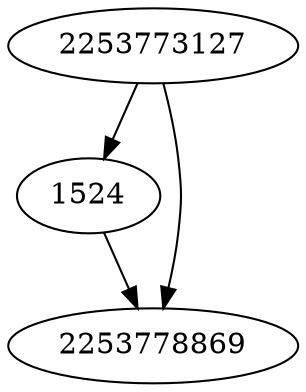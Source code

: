 strict digraph  {
1524;
2253778869;
2253773127;
1524 -> 2253778869;
2253773127 -> 1524;
2253773127 -> 2253778869;
}
